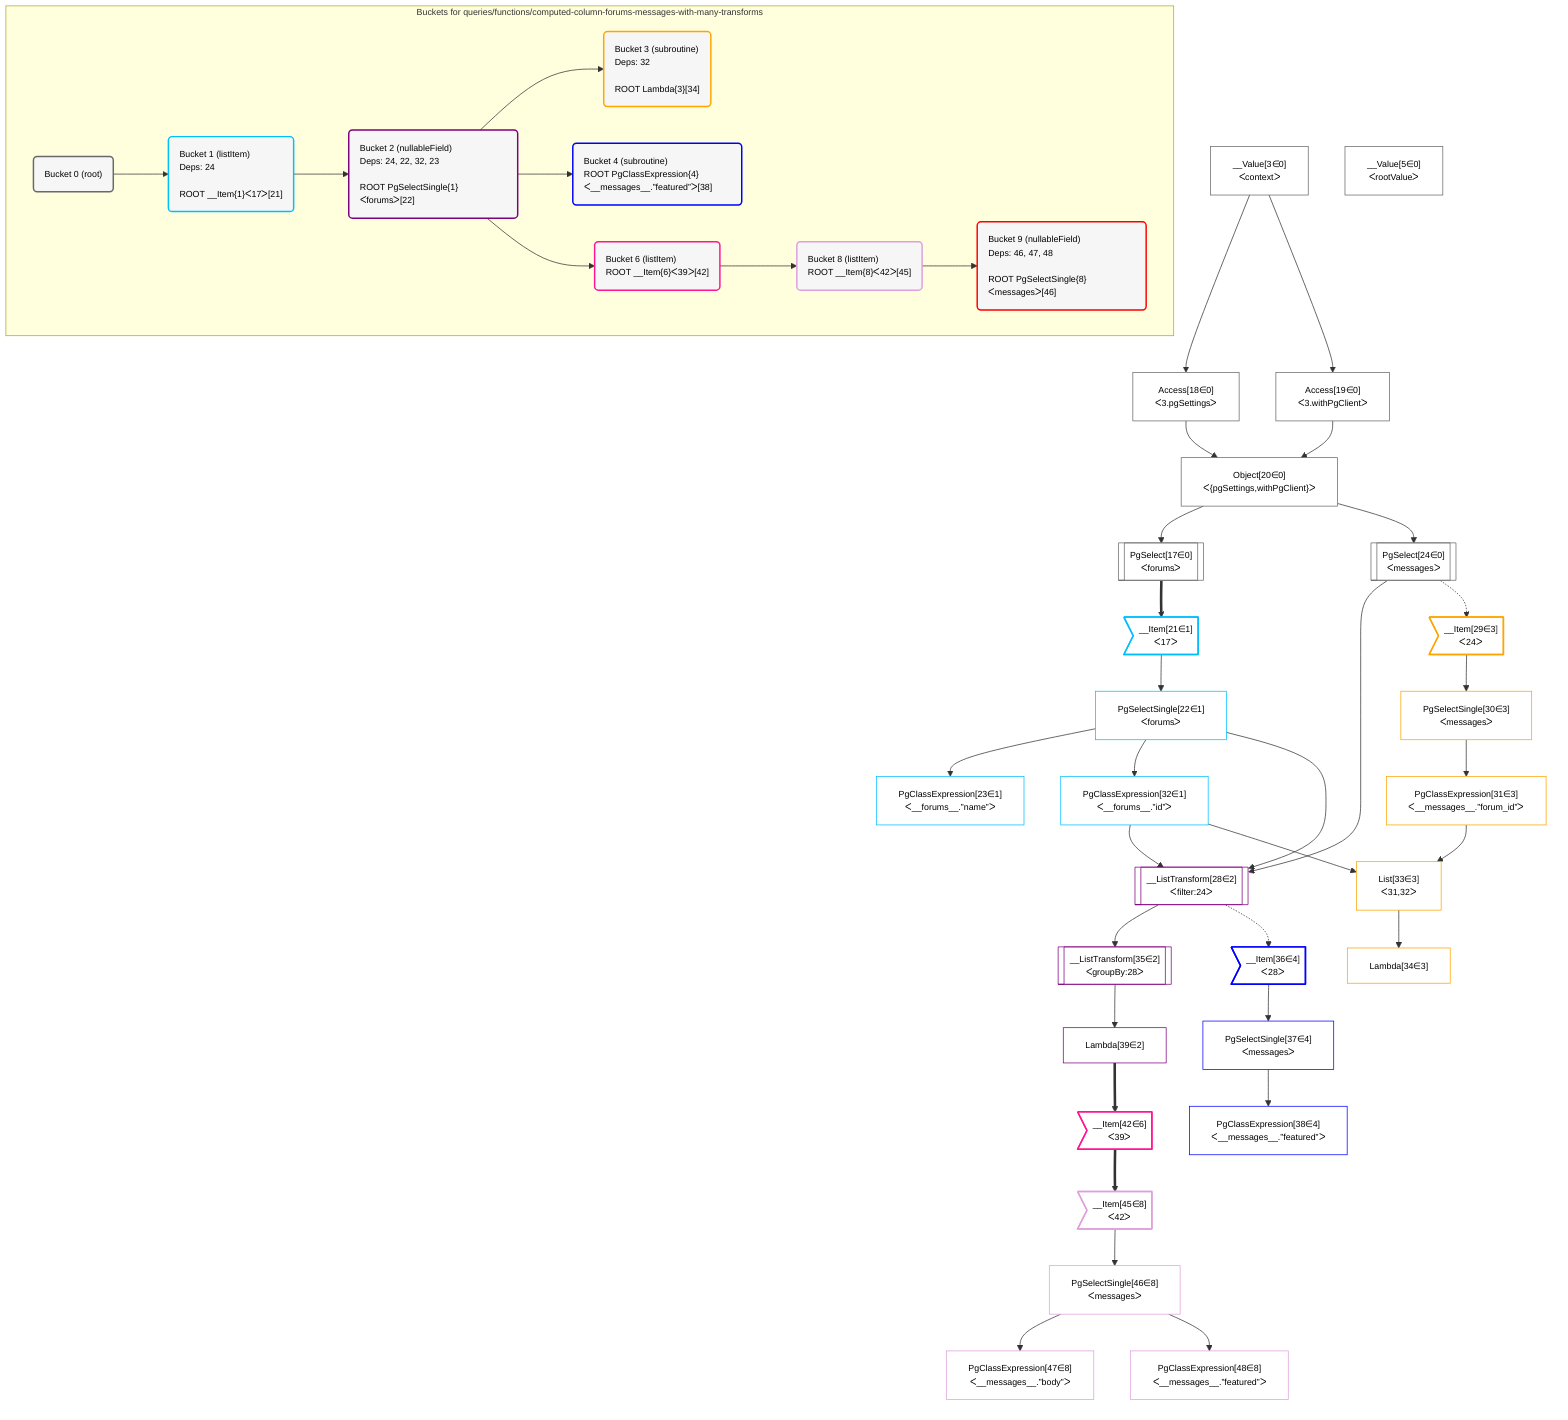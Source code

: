 %%{init: {'themeVariables': { 'fontSize': '12px'}}}%%
graph TD
    classDef path fill:#eee,stroke:#000,color:#000
    classDef plan fill:#fff,stroke-width:1px,color:#000
    classDef itemplan fill:#fff,stroke-width:2px,color:#000
    classDef sideeffectplan fill:#f00,stroke-width:2px,color:#000
    classDef bucket fill:#f6f6f6,color:#000,stroke-width:2px,text-align:left


    %% define steps
    __Value3["__Value[3∈0]<br />ᐸcontextᐳ"]:::plan
    __Value5["__Value[5∈0]<br />ᐸrootValueᐳ"]:::plan
    Access18["Access[18∈0]<br />ᐸ3.pgSettingsᐳ"]:::plan
    Access19["Access[19∈0]<br />ᐸ3.withPgClientᐳ"]:::plan
    Object20["Object[20∈0]<br />ᐸ{pgSettings,withPgClient}ᐳ"]:::plan
    PgSelect17[["PgSelect[17∈0]<br />ᐸforumsᐳ"]]:::plan
    __Item21>"__Item[21∈1]<br />ᐸ17ᐳ"]:::itemplan
    PgSelectSingle22["PgSelectSingle[22∈1]<br />ᐸforumsᐳ"]:::plan
    PgClassExpression23["PgClassExpression[23∈1]<br />ᐸ__forums__.”name”ᐳ"]:::plan
    PgSelect24[["PgSelect[24∈0]<br />ᐸmessagesᐳ"]]:::plan
    PgClassExpression32["PgClassExpression[32∈1]<br />ᐸ__forums__.”id”ᐳ"]:::plan
    __ListTransform28[["__ListTransform[28∈2]<br />ᐸfilter:24ᐳ"]]:::plan
    __Item29>"__Item[29∈3]<br />ᐸ24ᐳ"]:::itemplan
    PgSelectSingle30["PgSelectSingle[30∈3]<br />ᐸmessagesᐳ"]:::plan
    PgClassExpression31["PgClassExpression[31∈3]<br />ᐸ__messages__.”forum_id”ᐳ"]:::plan
    List33["List[33∈3]<br />ᐸ31,32ᐳ"]:::plan
    Lambda34["Lambda[34∈3]"]:::plan
    __ListTransform35[["__ListTransform[35∈2]<br />ᐸgroupBy:28ᐳ"]]:::plan
    __Item36>"__Item[36∈4]<br />ᐸ28ᐳ"]:::itemplan
    PgSelectSingle37["PgSelectSingle[37∈4]<br />ᐸmessagesᐳ"]:::plan
    PgClassExpression38["PgClassExpression[38∈4]<br />ᐸ__messages__.”featured”ᐳ"]:::plan
    Lambda39["Lambda[39∈2]"]:::plan
    __Item42>"__Item[42∈6]<br />ᐸ39ᐳ"]:::itemplan
    __Item45>"__Item[45∈8]<br />ᐸ42ᐳ"]:::itemplan
    PgSelectSingle46["PgSelectSingle[46∈8]<br />ᐸmessagesᐳ"]:::plan
    PgClassExpression47["PgClassExpression[47∈8]<br />ᐸ__messages__.”body”ᐳ"]:::plan
    PgClassExpression48["PgClassExpression[48∈8]<br />ᐸ__messages__.”featured”ᐳ"]:::plan

    %% plan dependencies
    __Value3 --> Access18
    __Value3 --> Access19
    Access18 & Access19 --> Object20
    Object20 --> PgSelect17
    PgSelect17 ==> __Item21
    __Item21 --> PgSelectSingle22
    PgSelectSingle22 --> PgClassExpression23
    Object20 --> PgSelect24
    PgSelectSingle22 --> PgClassExpression32
    PgSelect24 & PgSelectSingle22 & PgClassExpression32 --> __ListTransform28
    PgSelect24 -.-> __Item29
    __Item29 --> PgSelectSingle30
    PgSelectSingle30 --> PgClassExpression31
    PgClassExpression31 & PgClassExpression32 --> List33
    List33 --> Lambda34
    __ListTransform28 --> __ListTransform35
    __ListTransform28 -.-> __Item36
    __Item36 --> PgSelectSingle37
    PgSelectSingle37 --> PgClassExpression38
    __ListTransform35 --> Lambda39
    Lambda39 ==> __Item42
    __Item42 ==> __Item45
    __Item45 --> PgSelectSingle46
    PgSelectSingle46 --> PgClassExpression47
    PgSelectSingle46 --> PgClassExpression48

    subgraph "Buckets for queries/functions/computed-column-forums-messages-with-many-transforms"
    Bucket0("Bucket 0 (root)"):::bucket
    classDef bucket0 stroke:#696969
    class Bucket0,__Value3,__Value5,PgSelect17,Access18,Access19,Object20,PgSelect24 bucket0
    Bucket1("Bucket 1 (listItem)<br />Deps: 24<br /><br />ROOT __Item{1}ᐸ17ᐳ[21]"):::bucket
    classDef bucket1 stroke:#00bfff
    class Bucket1,__Item21,PgSelectSingle22,PgClassExpression23,PgClassExpression32 bucket1
    Bucket2("Bucket 2 (nullableField)<br />Deps: 24, 22, 32, 23<br /><br />ROOT PgSelectSingle{1}ᐸforumsᐳ[22]"):::bucket
    classDef bucket2 stroke:#7f007f
    class Bucket2,__ListTransform28,__ListTransform35,Lambda39 bucket2
    Bucket3("Bucket 3 (subroutine)<br />Deps: 32<br /><br />ROOT Lambda{3}[34]"):::bucket
    classDef bucket3 stroke:#ffa500
    class Bucket3,__Item29,PgSelectSingle30,PgClassExpression31,List33,Lambda34 bucket3
    Bucket4("Bucket 4 (subroutine)<br />ROOT PgClassExpression{4}ᐸ__messages__.”featured”ᐳ[38]"):::bucket
    classDef bucket4 stroke:#0000ff
    class Bucket4,__Item36,PgSelectSingle37,PgClassExpression38 bucket4
    Bucket6("Bucket 6 (listItem)<br />ROOT __Item{6}ᐸ39ᐳ[42]"):::bucket
    classDef bucket6 stroke:#ff1493
    class Bucket6,__Item42 bucket6
    Bucket8("Bucket 8 (listItem)<br />ROOT __Item{8}ᐸ42ᐳ[45]"):::bucket
    classDef bucket8 stroke:#dda0dd
    class Bucket8,__Item45,PgSelectSingle46,PgClassExpression47,PgClassExpression48 bucket8
    Bucket9("Bucket 9 (nullableField)<br />Deps: 46, 47, 48<br /><br />ROOT PgSelectSingle{8}ᐸmessagesᐳ[46]"):::bucket
    classDef bucket9 stroke:#ff0000
    class Bucket9 bucket9
    Bucket0 --> Bucket1
    Bucket1 --> Bucket2
    Bucket2 --> Bucket3 & Bucket4 & Bucket6
    Bucket6 --> Bucket8
    Bucket8 --> Bucket9
    end